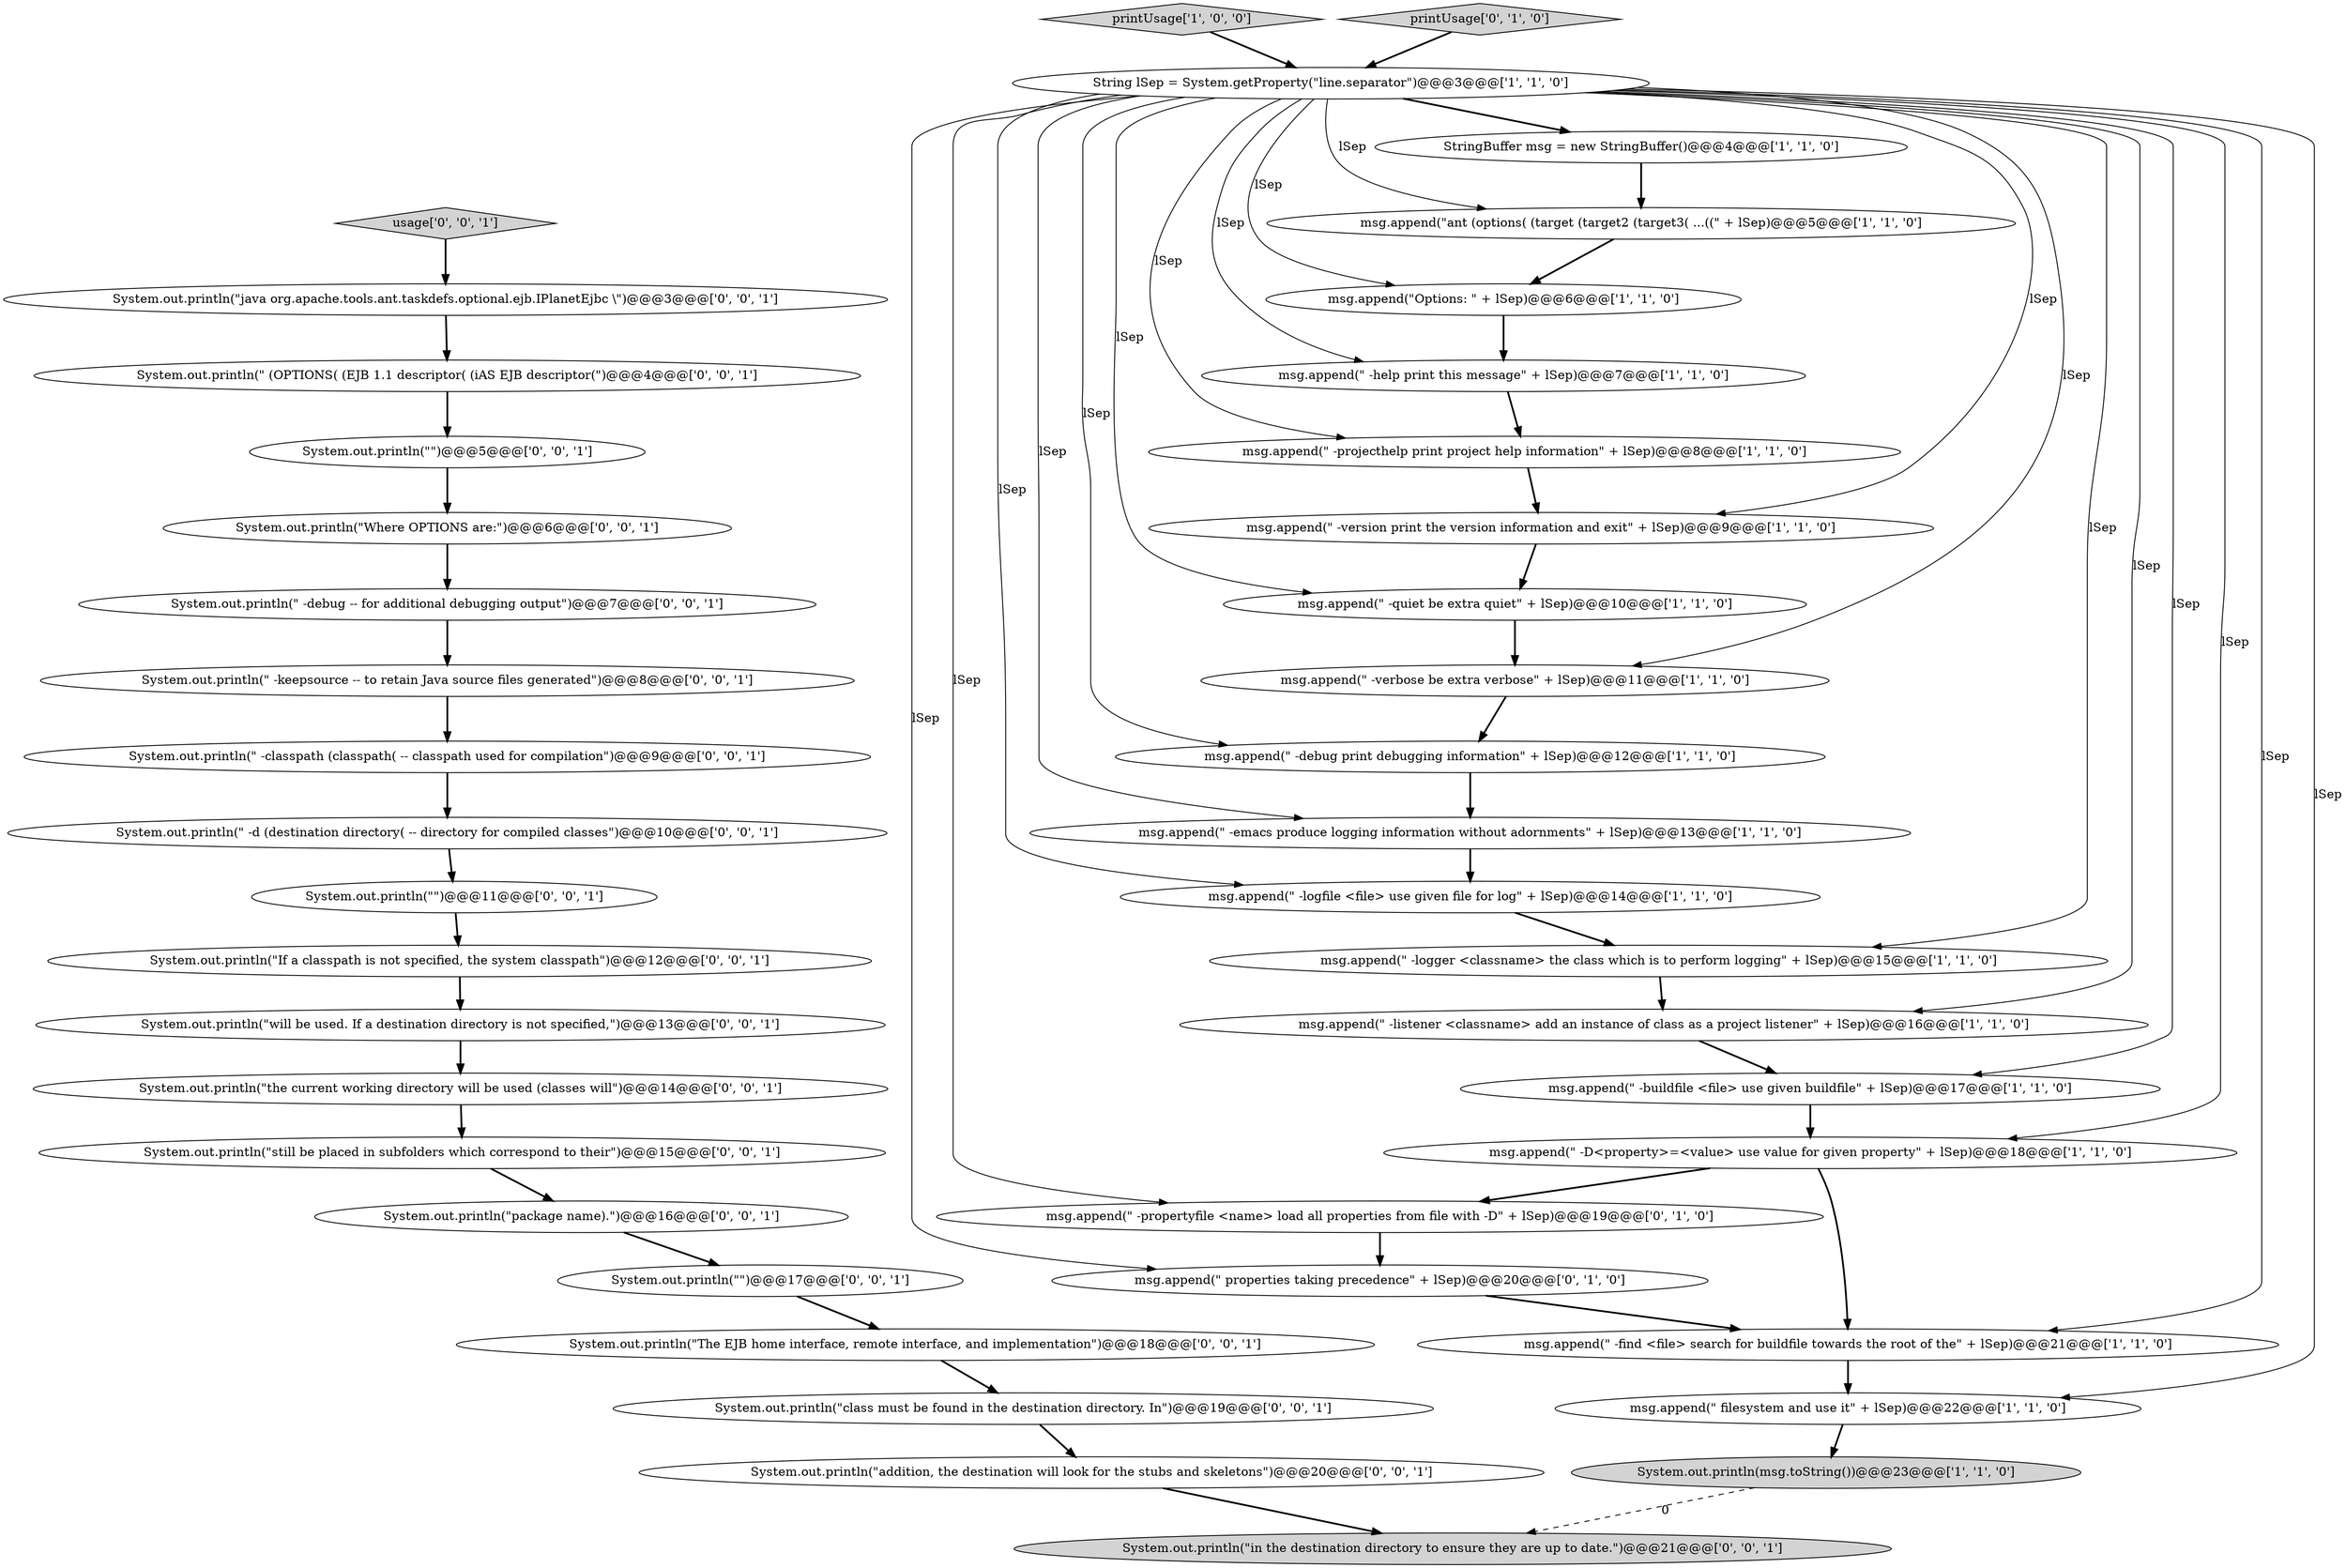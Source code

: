 digraph {
7 [style = filled, label = "printUsage['1', '0', '0']", fillcolor = lightgray, shape = diamond image = "AAA0AAABBB1BBB"];
0 [style = filled, label = "msg.append(\" -version print the version information and exit\" + lSep)@@@9@@@['1', '1', '0']", fillcolor = white, shape = ellipse image = "AAA0AAABBB1BBB"];
10 [style = filled, label = "msg.append(\" -D<property>=<value> use value for given property\" + lSep)@@@18@@@['1', '1', '0']", fillcolor = white, shape = ellipse image = "AAA0AAABBB1BBB"];
5 [style = filled, label = "msg.append(\" -verbose be extra verbose\" + lSep)@@@11@@@['1', '1', '0']", fillcolor = white, shape = ellipse image = "AAA0AAABBB1BBB"];
19 [style = filled, label = "msg.append(\" -projecthelp print project help information\" + lSep)@@@8@@@['1', '1', '0']", fillcolor = white, shape = ellipse image = "AAA0AAABBB1BBB"];
16 [style = filled, label = "msg.append(\" -buildfile <file> use given buildfile\" + lSep)@@@17@@@['1', '1', '0']", fillcolor = white, shape = ellipse image = "AAA0AAABBB1BBB"];
3 [style = filled, label = "msg.append(\"ant (options( (target (target2 (target3( ...((\" + lSep)@@@5@@@['1', '1', '0']", fillcolor = white, shape = ellipse image = "AAA0AAABBB1BBB"];
4 [style = filled, label = "msg.append(\" -quiet be extra quiet\" + lSep)@@@10@@@['1', '1', '0']", fillcolor = white, shape = ellipse image = "AAA0AAABBB1BBB"];
25 [style = filled, label = "System.out.println(\"Where OPTIONS are:\")@@@6@@@['0', '0', '1']", fillcolor = white, shape = ellipse image = "AAA0AAABBB3BBB"];
40 [style = filled, label = "System.out.println(\"\")@@@17@@@['0', '0', '1']", fillcolor = white, shape = ellipse image = "AAA0AAABBB3BBB"];
32 [style = filled, label = "System.out.println(\"If a classpath is not specified, the system classpath\")@@@12@@@['0', '0', '1']", fillcolor = white, shape = ellipse image = "AAA0AAABBB3BBB"];
20 [style = filled, label = "printUsage['0', '1', '0']", fillcolor = lightgray, shape = diamond image = "AAA0AAABBB2BBB"];
6 [style = filled, label = "msg.append(\" -emacs produce logging information without adornments\" + lSep)@@@13@@@['1', '1', '0']", fillcolor = white, shape = ellipse image = "AAA0AAABBB1BBB"];
36 [style = filled, label = "System.out.println(\" -d (destination directory( -- directory for compiled classes\")@@@10@@@['0', '0', '1']", fillcolor = white, shape = ellipse image = "AAA0AAABBB3BBB"];
17 [style = filled, label = "msg.append(\" -help print this message\" + lSep)@@@7@@@['1', '1', '0']", fillcolor = white, shape = ellipse image = "AAA0AAABBB1BBB"];
37 [style = filled, label = "System.out.println(\"in the destination directory to ensure they are up to date.\")@@@21@@@['0', '0', '1']", fillcolor = lightgray, shape = ellipse image = "AAA0AAABBB3BBB"];
39 [style = filled, label = "System.out.println(\"will be used. If a destination directory is not specified,\")@@@13@@@['0', '0', '1']", fillcolor = white, shape = ellipse image = "AAA0AAABBB3BBB"];
9 [style = filled, label = "msg.append(\" filesystem and use it\" + lSep)@@@22@@@['1', '1', '0']", fillcolor = white, shape = ellipse image = "AAA0AAABBB1BBB"];
33 [style = filled, label = "System.out.println(\"java org.apache.tools.ant.taskdefs.optional.ejb.IPlanetEjbc \\\")@@@3@@@['0', '0', '1']", fillcolor = white, shape = ellipse image = "AAA0AAABBB3BBB"];
2 [style = filled, label = "StringBuffer msg = new StringBuffer()@@@4@@@['1', '1', '0']", fillcolor = white, shape = ellipse image = "AAA0AAABBB1BBB"];
15 [style = filled, label = "String lSep = System.getProperty(\"line.separator\")@@@3@@@['1', '1', '0']", fillcolor = white, shape = ellipse image = "AAA0AAABBB1BBB"];
35 [style = filled, label = "System.out.println(\" -keepsource -- to retain Java source files generated\")@@@8@@@['0', '0', '1']", fillcolor = white, shape = ellipse image = "AAA0AAABBB3BBB"];
24 [style = filled, label = "System.out.println(\"\")@@@5@@@['0', '0', '1']", fillcolor = white, shape = ellipse image = "AAA0AAABBB3BBB"];
30 [style = filled, label = "System.out.println(\"addition, the destination will look for the stubs and skeletons\")@@@20@@@['0', '0', '1']", fillcolor = white, shape = ellipse image = "AAA0AAABBB3BBB"];
22 [style = filled, label = "msg.append(\" properties taking precedence\" + lSep)@@@20@@@['0', '1', '0']", fillcolor = white, shape = ellipse image = "AAA1AAABBB2BBB"];
42 [style = filled, label = "System.out.println(\" -debug -- for additional debugging output\")@@@7@@@['0', '0', '1']", fillcolor = white, shape = ellipse image = "AAA0AAABBB3BBB"];
31 [style = filled, label = "System.out.println(\"the current working directory will be used (classes will\")@@@14@@@['0', '0', '1']", fillcolor = white, shape = ellipse image = "AAA0AAABBB3BBB"];
27 [style = filled, label = "System.out.println(\"still be placed in subfolders which correspond to their\")@@@15@@@['0', '0', '1']", fillcolor = white, shape = ellipse image = "AAA0AAABBB3BBB"];
18 [style = filled, label = "System.out.println(msg.toString())@@@23@@@['1', '1', '0']", fillcolor = lightgray, shape = ellipse image = "AAA0AAABBB1BBB"];
11 [style = filled, label = "msg.append(\" -debug print debugging information\" + lSep)@@@12@@@['1', '1', '0']", fillcolor = white, shape = ellipse image = "AAA0AAABBB1BBB"];
1 [style = filled, label = "msg.append(\" -logger <classname> the class which is to perform logging\" + lSep)@@@15@@@['1', '1', '0']", fillcolor = white, shape = ellipse image = "AAA0AAABBB1BBB"];
26 [style = filled, label = "usage['0', '0', '1']", fillcolor = lightgray, shape = diamond image = "AAA0AAABBB3BBB"];
21 [style = filled, label = "msg.append(\" -propertyfile <name> load all properties from file with -D\" + lSep)@@@19@@@['0', '1', '0']", fillcolor = white, shape = ellipse image = "AAA1AAABBB2BBB"];
38 [style = filled, label = "System.out.println(\" (OPTIONS( (EJB 1.1 descriptor( (iAS EJB descriptor(\")@@@4@@@['0', '0', '1']", fillcolor = white, shape = ellipse image = "AAA0AAABBB3BBB"];
28 [style = filled, label = "System.out.println(\"\")@@@11@@@['0', '0', '1']", fillcolor = white, shape = ellipse image = "AAA0AAABBB3BBB"];
13 [style = filled, label = "msg.append(\"Options: \" + lSep)@@@6@@@['1', '1', '0']", fillcolor = white, shape = ellipse image = "AAA0AAABBB1BBB"];
14 [style = filled, label = "msg.append(\" -listener <classname> add an instance of class as a project listener\" + lSep)@@@16@@@['1', '1', '0']", fillcolor = white, shape = ellipse image = "AAA0AAABBB1BBB"];
29 [style = filled, label = "System.out.println(\"class must be found in the destination directory. In\")@@@19@@@['0', '0', '1']", fillcolor = white, shape = ellipse image = "AAA0AAABBB3BBB"];
41 [style = filled, label = "System.out.println(\"package name).\")@@@16@@@['0', '0', '1']", fillcolor = white, shape = ellipse image = "AAA0AAABBB3BBB"];
23 [style = filled, label = "System.out.println(\"The EJB home interface, remote interface, and implementation\")@@@18@@@['0', '0', '1']", fillcolor = white, shape = ellipse image = "AAA0AAABBB3BBB"];
12 [style = filled, label = "msg.append(\" -logfile <file> use given file for log\" + lSep)@@@14@@@['1', '1', '0']", fillcolor = white, shape = ellipse image = "AAA0AAABBB1BBB"];
34 [style = filled, label = "System.out.println(\" -classpath (classpath( -- classpath used for compilation\")@@@9@@@['0', '0', '1']", fillcolor = white, shape = ellipse image = "AAA0AAABBB3BBB"];
8 [style = filled, label = "msg.append(\" -find <file> search for buildfile towards the root of the\" + lSep)@@@21@@@['1', '1', '0']", fillcolor = white, shape = ellipse image = "AAA0AAABBB1BBB"];
9->18 [style = bold, label=""];
29->30 [style = bold, label=""];
39->31 [style = bold, label=""];
10->21 [style = bold, label=""];
41->40 [style = bold, label=""];
15->21 [style = solid, label="lSep"];
15->1 [style = solid, label="lSep"];
0->4 [style = bold, label=""];
8->9 [style = bold, label=""];
22->8 [style = bold, label=""];
14->16 [style = bold, label=""];
21->22 [style = bold, label=""];
30->37 [style = bold, label=""];
15->13 [style = solid, label="lSep"];
13->17 [style = bold, label=""];
40->23 [style = bold, label=""];
17->19 [style = bold, label=""];
32->39 [style = bold, label=""];
4->5 [style = bold, label=""];
20->15 [style = bold, label=""];
28->32 [style = bold, label=""];
15->11 [style = solid, label="lSep"];
10->8 [style = bold, label=""];
12->1 [style = bold, label=""];
34->36 [style = bold, label=""];
26->33 [style = bold, label=""];
19->0 [style = bold, label=""];
15->17 [style = solid, label="lSep"];
15->5 [style = solid, label="lSep"];
11->6 [style = bold, label=""];
1->14 [style = bold, label=""];
3->13 [style = bold, label=""];
15->12 [style = solid, label="lSep"];
16->10 [style = bold, label=""];
15->2 [style = bold, label=""];
38->24 [style = bold, label=""];
15->6 [style = solid, label="lSep"];
15->8 [style = solid, label="lSep"];
2->3 [style = bold, label=""];
15->22 [style = solid, label="lSep"];
15->19 [style = solid, label="lSep"];
18->37 [style = dashed, label="0"];
15->16 [style = solid, label="lSep"];
5->11 [style = bold, label=""];
15->10 [style = solid, label="lSep"];
36->28 [style = bold, label=""];
6->12 [style = bold, label=""];
33->38 [style = bold, label=""];
15->0 [style = solid, label="lSep"];
15->3 [style = solid, label="lSep"];
25->42 [style = bold, label=""];
7->15 [style = bold, label=""];
24->25 [style = bold, label=""];
42->35 [style = bold, label=""];
15->9 [style = solid, label="lSep"];
35->34 [style = bold, label=""];
31->27 [style = bold, label=""];
15->4 [style = solid, label="lSep"];
23->29 [style = bold, label=""];
27->41 [style = bold, label=""];
15->14 [style = solid, label="lSep"];
}
